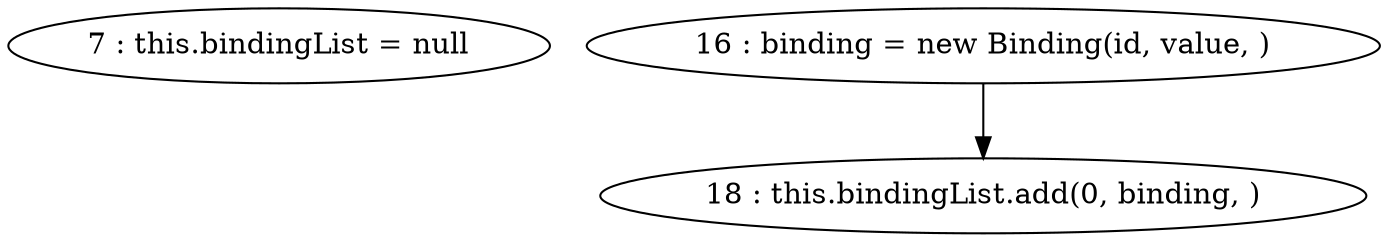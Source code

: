 digraph G {
"7 : this.bindingList = null"
"16 : binding = new Binding(id, value, )"
"16 : binding = new Binding(id, value, )" -> "18 : this.bindingList.add(0, binding, )"
"18 : this.bindingList.add(0, binding, )"
}